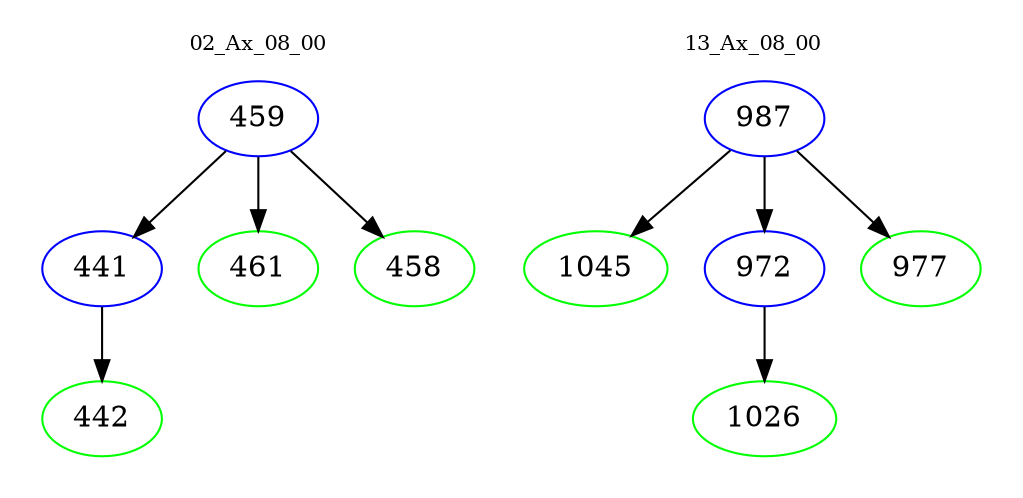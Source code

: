 digraph{
subgraph cluster_0 {
color = white
label = "02_Ax_08_00";
fontsize=10;
T0_459 [label="459", color="blue"]
T0_459 -> T0_441 [color="black"]
T0_441 [label="441", color="blue"]
T0_441 -> T0_442 [color="black"]
T0_442 [label="442", color="green"]
T0_459 -> T0_461 [color="black"]
T0_461 [label="461", color="green"]
T0_459 -> T0_458 [color="black"]
T0_458 [label="458", color="green"]
}
subgraph cluster_1 {
color = white
label = "13_Ax_08_00";
fontsize=10;
T1_987 [label="987", color="blue"]
T1_987 -> T1_1045 [color="black"]
T1_1045 [label="1045", color="green"]
T1_987 -> T1_972 [color="black"]
T1_972 [label="972", color="blue"]
T1_972 -> T1_1026 [color="black"]
T1_1026 [label="1026", color="green"]
T1_987 -> T1_977 [color="black"]
T1_977 [label="977", color="green"]
}
}
